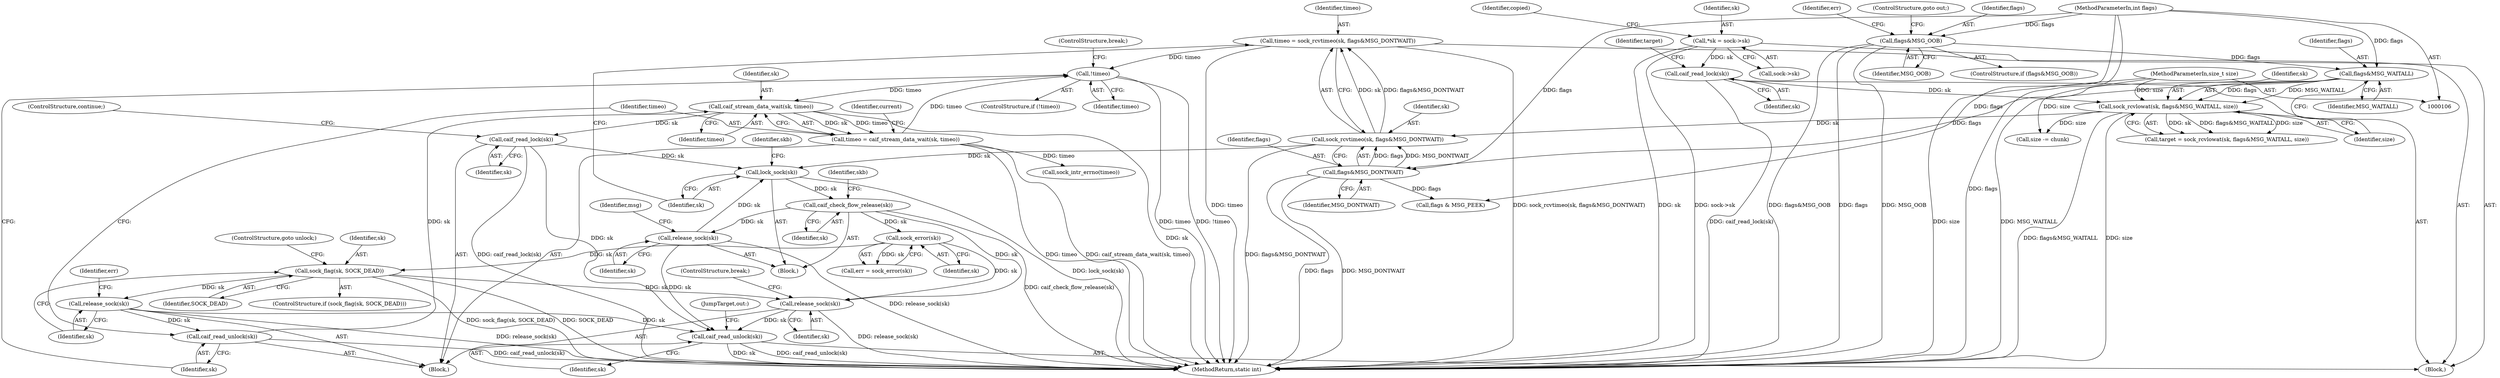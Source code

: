 digraph "0_linux_f3d3342602f8bcbf37d7c46641cb9bca7618eb1c_12@API" {
"1000324" [label="(Call,caif_read_unlock(sk))"];
"1000258" [label="(Call,release_sock(sk))"];
"1000179" [label="(Call,caif_check_flow_release(sk))"];
"1000170" [label="(Call,lock_sock(sk))"];
"1000251" [label="(Call,caif_read_lock(sk))"];
"1000239" [label="(Call,caif_stream_data_wait(sk, timeo))"];
"1000235" [label="(Call,caif_read_unlock(sk))"];
"1000225" [label="(Call,release_sock(sk))"];
"1000221" [label="(Call,sock_flag(sk, SOCK_DEAD))"];
"1000193" [label="(Call,sock_error(sk))"];
"1000232" [label="(Call,!timeo)"];
"1000237" [label="(Call,timeo = caif_stream_data_wait(sk, timeo))"];
"1000159" [label="(Call,timeo = sock_rcvtimeo(sk, flags&MSG_DONTWAIT))"];
"1000161" [label="(Call,sock_rcvtimeo(sk, flags&MSG_DONTWAIT))"];
"1000153" [label="(Call,sock_rcvlowat(sk, flags&MSG_WAITALL, size))"];
"1000149" [label="(Call,caif_read_lock(sk))"];
"1000114" [label="(Call,*sk = sock->sk)"];
"1000155" [label="(Call,flags&MSG_WAITALL)"];
"1000134" [label="(Call,flags&MSG_OOB)"];
"1000111" [label="(MethodParameterIn,int flags)"];
"1000110" [label="(MethodParameterIn,size_t size)"];
"1000163" [label="(Call,flags&MSG_DONTWAIT)"];
"1000255" [label="(Call,release_sock(sk))"];
"1000159" [label="(Call,timeo = sock_rcvtimeo(sk, flags&MSG_DONTWAIT))"];
"1000110" [label="(MethodParameterIn,size_t size)"];
"1000156" [label="(Identifier,flags)"];
"1000162" [label="(Identifier,sk)"];
"1000111" [label="(MethodParameterIn,int flags)"];
"1000183" [label="(Identifier,skb)"];
"1000112" [label="(Block,)"];
"1000263" [label="(Identifier,msg)"];
"1000241" [label="(Identifier,timeo)"];
"1000235" [label="(Call,caif_read_unlock(sk))"];
"1000222" [label="(Identifier,sk)"];
"1000153" [label="(Call,sock_rcvlowat(sk, flags&MSG_WAITALL, size))"];
"1000151" [label="(Call,target = sock_rcvlowat(sk, flags&MSG_WAITALL, size))"];
"1000114" [label="(Call,*sk = sock->sk)"];
"1000236" [label="(Identifier,sk)"];
"1000257" [label="(ControlStructure,break;)"];
"1000163" [label="(Call,flags&MSG_DONTWAIT)"];
"1000237" [label="(Call,timeo = caif_stream_data_wait(sk, timeo))"];
"1000244" [label="(Identifier,current)"];
"1000225" [label="(Call,release_sock(sk))"];
"1000226" [label="(Identifier,sk)"];
"1000150" [label="(Identifier,sk)"];
"1000116" [label="(Call,sock->sk)"];
"1000165" [label="(Identifier,MSG_DONTWAIT)"];
"1000191" [label="(Call,err = sock_error(sk))"];
"1000328" [label="(MethodReturn,static int)"];
"1000326" [label="(JumpTarget,out:)"];
"1000121" [label="(Identifier,copied)"];
"1000171" [label="(Identifier,sk)"];
"1000154" [label="(Identifier,sk)"];
"1000139" [label="(Identifier,err)"];
"1000137" [label="(ControlStructure,goto out;)"];
"1000149" [label="(Call,caif_read_lock(sk))"];
"1000288" [label="(Call,size -= chunk)"];
"1000252" [label="(Identifier,sk)"];
"1000173" [label="(Identifier,skb)"];
"1000234" [label="(ControlStructure,break;)"];
"1000256" [label="(Identifier,sk)"];
"1000115" [label="(Identifier,sk)"];
"1000324" [label="(Call,caif_read_unlock(sk))"];
"1000240" [label="(Identifier,sk)"];
"1000160" [label="(Identifier,timeo)"];
"1000325" [label="(Identifier,sk)"];
"1000179" [label="(Call,caif_check_flow_release(sk))"];
"1000224" [label="(ControlStructure,goto unlock;)"];
"1000157" [label="(Identifier,MSG_WAITALL)"];
"1000239" [label="(Call,caif_stream_data_wait(sk, timeo))"];
"1000232" [label="(Call,!timeo)"];
"1000158" [label="(Identifier,size)"];
"1000161" [label="(Call,sock_rcvtimeo(sk, flags&MSG_DONTWAIT))"];
"1000293" [label="(Call,flags & MSG_PEEK)"];
"1000231" [label="(ControlStructure,if (!timeo))"];
"1000193" [label="(Call,sock_error(sk))"];
"1000238" [label="(Identifier,timeo)"];
"1000223" [label="(Identifier,SOCK_DEAD)"];
"1000164" [label="(Identifier,flags)"];
"1000170" [label="(Call,lock_sock(sk))"];
"1000255" [label="(Call,release_sock(sk))"];
"1000194" [label="(Identifier,sk)"];
"1000134" [label="(Call,flags&MSG_OOB)"];
"1000180" [label="(Identifier,sk)"];
"1000258" [label="(Call,release_sock(sk))"];
"1000228" [label="(Identifier,err)"];
"1000167" [label="(Block,)"];
"1000136" [label="(Identifier,MSG_OOB)"];
"1000152" [label="(Identifier,target)"];
"1000253" [label="(ControlStructure,continue;)"];
"1000251" [label="(Call,caif_read_lock(sk))"];
"1000233" [label="(Identifier,timeo)"];
"1000185" [label="(Block,)"];
"1000155" [label="(Call,flags&MSG_WAITALL)"];
"1000133" [label="(ControlStructure,if (flags&MSG_OOB))"];
"1000248" [label="(Call,sock_intr_errno(timeo))"];
"1000221" [label="(Call,sock_flag(sk, SOCK_DEAD))"];
"1000135" [label="(Identifier,flags)"];
"1000220" [label="(ControlStructure,if (sock_flag(sk, SOCK_DEAD)))"];
"1000259" [label="(Identifier,sk)"];
"1000324" -> "1000112"  [label="AST: "];
"1000324" -> "1000325"  [label="CFG: "];
"1000325" -> "1000324"  [label="AST: "];
"1000326" -> "1000324"  [label="CFG: "];
"1000324" -> "1000328"  [label="DDG: caif_read_unlock(sk)"];
"1000324" -> "1000328"  [label="DDG: sk"];
"1000258" -> "1000324"  [label="DDG: sk"];
"1000225" -> "1000324"  [label="DDG: sk"];
"1000251" -> "1000324"  [label="DDG: sk"];
"1000255" -> "1000324"  [label="DDG: sk"];
"1000258" -> "1000167"  [label="AST: "];
"1000258" -> "1000259"  [label="CFG: "];
"1000259" -> "1000258"  [label="AST: "];
"1000263" -> "1000258"  [label="CFG: "];
"1000258" -> "1000328"  [label="DDG: release_sock(sk)"];
"1000258" -> "1000170"  [label="DDG: sk"];
"1000179" -> "1000258"  [label="DDG: sk"];
"1000179" -> "1000167"  [label="AST: "];
"1000179" -> "1000180"  [label="CFG: "];
"1000180" -> "1000179"  [label="AST: "];
"1000183" -> "1000179"  [label="CFG: "];
"1000179" -> "1000328"  [label="DDG: caif_check_flow_release(sk)"];
"1000170" -> "1000179"  [label="DDG: sk"];
"1000179" -> "1000193"  [label="DDG: sk"];
"1000179" -> "1000255"  [label="DDG: sk"];
"1000170" -> "1000167"  [label="AST: "];
"1000170" -> "1000171"  [label="CFG: "];
"1000171" -> "1000170"  [label="AST: "];
"1000173" -> "1000170"  [label="CFG: "];
"1000170" -> "1000328"  [label="DDG: lock_sock(sk)"];
"1000251" -> "1000170"  [label="DDG: sk"];
"1000161" -> "1000170"  [label="DDG: sk"];
"1000251" -> "1000185"  [label="AST: "];
"1000251" -> "1000252"  [label="CFG: "];
"1000252" -> "1000251"  [label="AST: "];
"1000253" -> "1000251"  [label="CFG: "];
"1000251" -> "1000328"  [label="DDG: caif_read_lock(sk)"];
"1000239" -> "1000251"  [label="DDG: sk"];
"1000239" -> "1000237"  [label="AST: "];
"1000239" -> "1000241"  [label="CFG: "];
"1000240" -> "1000239"  [label="AST: "];
"1000241" -> "1000239"  [label="AST: "];
"1000237" -> "1000239"  [label="CFG: "];
"1000239" -> "1000328"  [label="DDG: sk"];
"1000239" -> "1000237"  [label="DDG: sk"];
"1000239" -> "1000237"  [label="DDG: timeo"];
"1000235" -> "1000239"  [label="DDG: sk"];
"1000232" -> "1000239"  [label="DDG: timeo"];
"1000235" -> "1000185"  [label="AST: "];
"1000235" -> "1000236"  [label="CFG: "];
"1000236" -> "1000235"  [label="AST: "];
"1000238" -> "1000235"  [label="CFG: "];
"1000235" -> "1000328"  [label="DDG: caif_read_unlock(sk)"];
"1000225" -> "1000235"  [label="DDG: sk"];
"1000225" -> "1000185"  [label="AST: "];
"1000225" -> "1000226"  [label="CFG: "];
"1000226" -> "1000225"  [label="AST: "];
"1000228" -> "1000225"  [label="CFG: "];
"1000225" -> "1000328"  [label="DDG: release_sock(sk)"];
"1000221" -> "1000225"  [label="DDG: sk"];
"1000221" -> "1000220"  [label="AST: "];
"1000221" -> "1000223"  [label="CFG: "];
"1000222" -> "1000221"  [label="AST: "];
"1000223" -> "1000221"  [label="AST: "];
"1000224" -> "1000221"  [label="CFG: "];
"1000226" -> "1000221"  [label="CFG: "];
"1000221" -> "1000328"  [label="DDG: sock_flag(sk, SOCK_DEAD)"];
"1000221" -> "1000328"  [label="DDG: SOCK_DEAD"];
"1000193" -> "1000221"  [label="DDG: sk"];
"1000221" -> "1000255"  [label="DDG: sk"];
"1000193" -> "1000191"  [label="AST: "];
"1000193" -> "1000194"  [label="CFG: "];
"1000194" -> "1000193"  [label="AST: "];
"1000191" -> "1000193"  [label="CFG: "];
"1000193" -> "1000191"  [label="DDG: sk"];
"1000193" -> "1000255"  [label="DDG: sk"];
"1000232" -> "1000231"  [label="AST: "];
"1000232" -> "1000233"  [label="CFG: "];
"1000233" -> "1000232"  [label="AST: "];
"1000234" -> "1000232"  [label="CFG: "];
"1000236" -> "1000232"  [label="CFG: "];
"1000232" -> "1000328"  [label="DDG: timeo"];
"1000232" -> "1000328"  [label="DDG: !timeo"];
"1000237" -> "1000232"  [label="DDG: timeo"];
"1000159" -> "1000232"  [label="DDG: timeo"];
"1000237" -> "1000185"  [label="AST: "];
"1000238" -> "1000237"  [label="AST: "];
"1000244" -> "1000237"  [label="CFG: "];
"1000237" -> "1000328"  [label="DDG: caif_stream_data_wait(sk, timeo)"];
"1000237" -> "1000328"  [label="DDG: timeo"];
"1000237" -> "1000248"  [label="DDG: timeo"];
"1000159" -> "1000112"  [label="AST: "];
"1000159" -> "1000161"  [label="CFG: "];
"1000160" -> "1000159"  [label="AST: "];
"1000161" -> "1000159"  [label="AST: "];
"1000171" -> "1000159"  [label="CFG: "];
"1000159" -> "1000328"  [label="DDG: timeo"];
"1000159" -> "1000328"  [label="DDG: sock_rcvtimeo(sk, flags&MSG_DONTWAIT)"];
"1000161" -> "1000159"  [label="DDG: sk"];
"1000161" -> "1000159"  [label="DDG: flags&MSG_DONTWAIT"];
"1000161" -> "1000163"  [label="CFG: "];
"1000162" -> "1000161"  [label="AST: "];
"1000163" -> "1000161"  [label="AST: "];
"1000161" -> "1000328"  [label="DDG: flags&MSG_DONTWAIT"];
"1000153" -> "1000161"  [label="DDG: sk"];
"1000163" -> "1000161"  [label="DDG: flags"];
"1000163" -> "1000161"  [label="DDG: MSG_DONTWAIT"];
"1000153" -> "1000151"  [label="AST: "];
"1000153" -> "1000158"  [label="CFG: "];
"1000154" -> "1000153"  [label="AST: "];
"1000155" -> "1000153"  [label="AST: "];
"1000158" -> "1000153"  [label="AST: "];
"1000151" -> "1000153"  [label="CFG: "];
"1000153" -> "1000328"  [label="DDG: flags&MSG_WAITALL"];
"1000153" -> "1000328"  [label="DDG: size"];
"1000153" -> "1000151"  [label="DDG: sk"];
"1000153" -> "1000151"  [label="DDG: flags&MSG_WAITALL"];
"1000153" -> "1000151"  [label="DDG: size"];
"1000149" -> "1000153"  [label="DDG: sk"];
"1000155" -> "1000153"  [label="DDG: flags"];
"1000155" -> "1000153"  [label="DDG: MSG_WAITALL"];
"1000110" -> "1000153"  [label="DDG: size"];
"1000153" -> "1000288"  [label="DDG: size"];
"1000149" -> "1000112"  [label="AST: "];
"1000149" -> "1000150"  [label="CFG: "];
"1000150" -> "1000149"  [label="AST: "];
"1000152" -> "1000149"  [label="CFG: "];
"1000149" -> "1000328"  [label="DDG: caif_read_lock(sk)"];
"1000114" -> "1000149"  [label="DDG: sk"];
"1000114" -> "1000112"  [label="AST: "];
"1000114" -> "1000116"  [label="CFG: "];
"1000115" -> "1000114"  [label="AST: "];
"1000116" -> "1000114"  [label="AST: "];
"1000121" -> "1000114"  [label="CFG: "];
"1000114" -> "1000328"  [label="DDG: sk"];
"1000114" -> "1000328"  [label="DDG: sock->sk"];
"1000155" -> "1000157"  [label="CFG: "];
"1000156" -> "1000155"  [label="AST: "];
"1000157" -> "1000155"  [label="AST: "];
"1000158" -> "1000155"  [label="CFG: "];
"1000155" -> "1000328"  [label="DDG: MSG_WAITALL"];
"1000134" -> "1000155"  [label="DDG: flags"];
"1000111" -> "1000155"  [label="DDG: flags"];
"1000155" -> "1000163"  [label="DDG: flags"];
"1000134" -> "1000133"  [label="AST: "];
"1000134" -> "1000136"  [label="CFG: "];
"1000135" -> "1000134"  [label="AST: "];
"1000136" -> "1000134"  [label="AST: "];
"1000137" -> "1000134"  [label="CFG: "];
"1000139" -> "1000134"  [label="CFG: "];
"1000134" -> "1000328"  [label="DDG: flags&MSG_OOB"];
"1000134" -> "1000328"  [label="DDG: flags"];
"1000134" -> "1000328"  [label="DDG: MSG_OOB"];
"1000111" -> "1000134"  [label="DDG: flags"];
"1000111" -> "1000106"  [label="AST: "];
"1000111" -> "1000328"  [label="DDG: flags"];
"1000111" -> "1000163"  [label="DDG: flags"];
"1000111" -> "1000293"  [label="DDG: flags"];
"1000110" -> "1000106"  [label="AST: "];
"1000110" -> "1000328"  [label="DDG: size"];
"1000110" -> "1000288"  [label="DDG: size"];
"1000163" -> "1000165"  [label="CFG: "];
"1000164" -> "1000163"  [label="AST: "];
"1000165" -> "1000163"  [label="AST: "];
"1000163" -> "1000328"  [label="DDG: flags"];
"1000163" -> "1000328"  [label="DDG: MSG_DONTWAIT"];
"1000163" -> "1000293"  [label="DDG: flags"];
"1000255" -> "1000185"  [label="AST: "];
"1000255" -> "1000256"  [label="CFG: "];
"1000256" -> "1000255"  [label="AST: "];
"1000257" -> "1000255"  [label="CFG: "];
"1000255" -> "1000328"  [label="DDG: release_sock(sk)"];
}
